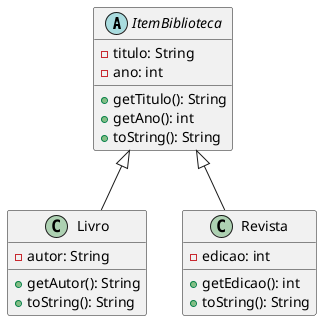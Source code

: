 @startuml exercicio

abstract class ItemBiblioteca {
    - titulo: String
    - ano: int
    + getTitulo(): String
    + getAno(): int
    + toString(): String
}

class Livro {
    - autor: String
    + getAutor(): String
    + toString(): String
}

class Revista {
    - edicao: int
    + getEdicao(): int
    + toString(): String
}

ItemBiblioteca <|-- Livro
ItemBiblioteca <|-- Revista
@enduml